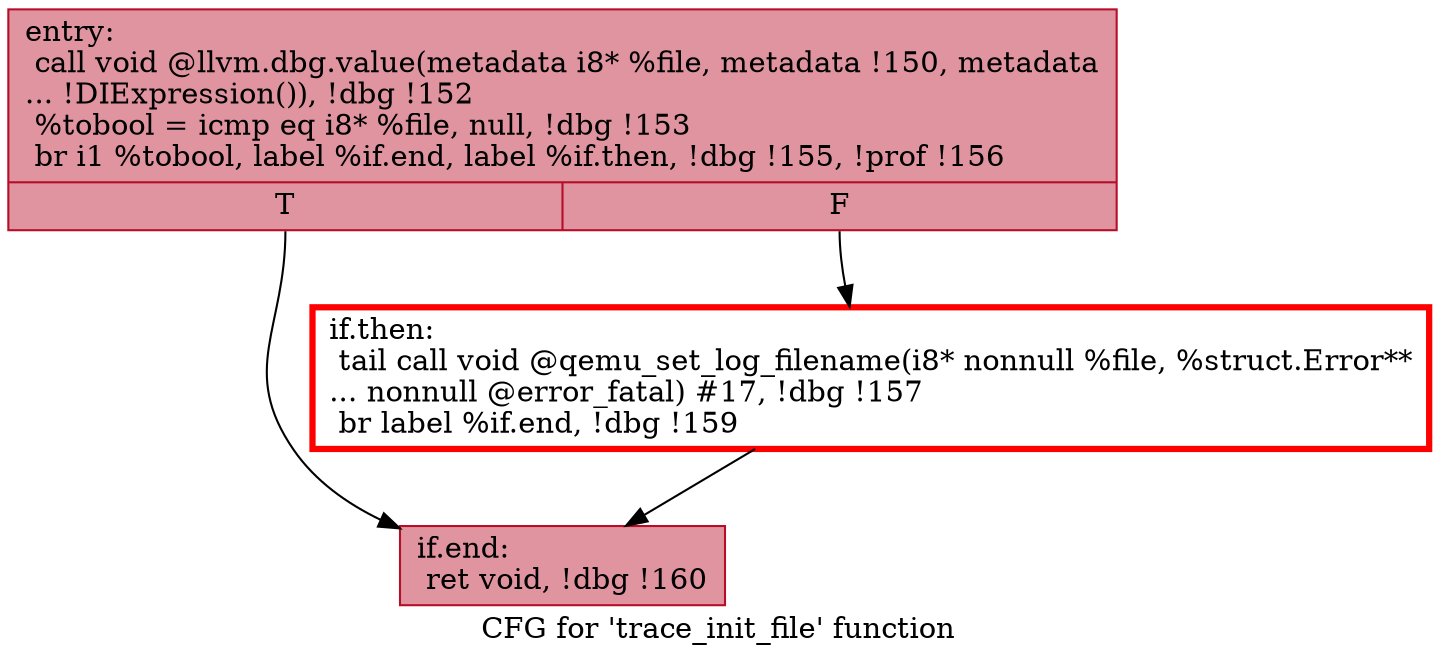 digraph "CFG for 'trace_init_file' function" {
	label="CFG for 'trace_init_file' function";

	Node0x55aedd035e60 [shape=record,color="#b70d28ff", style=filled, fillcolor="#b70d2870",label="{entry:\l  call void @llvm.dbg.value(metadata i8* %file, metadata !150, metadata\l... !DIExpression()), !dbg !152\l  %tobool = icmp eq i8* %file, null, !dbg !153\l  br i1 %tobool, label %if.end, label %if.then, !dbg !155, !prof !156\l|{<s0>T|<s1>F}}"];
	Node0x55aedd035e60:s0 -> Node0x55aedd045e20;
	Node0x55aedd035e60:s1 -> Node0x55aedd036790;
	Node0x55aedd036790 [shape=record,penwidth=3.0, color="red",label="{if.then:                                          \l  tail call void @qemu_set_log_filename(i8* nonnull %file, %struct.Error**\l... nonnull @error_fatal) #17, !dbg !157\l  br label %if.end, !dbg !159\l}"];
	Node0x55aedd036790 -> Node0x55aedd045e20;
	Node0x55aedd045e20 [shape=record,color="#b70d28ff", style=filled, fillcolor="#b70d2870",label="{if.end:                                           \l  ret void, !dbg !160\l}"];
}

